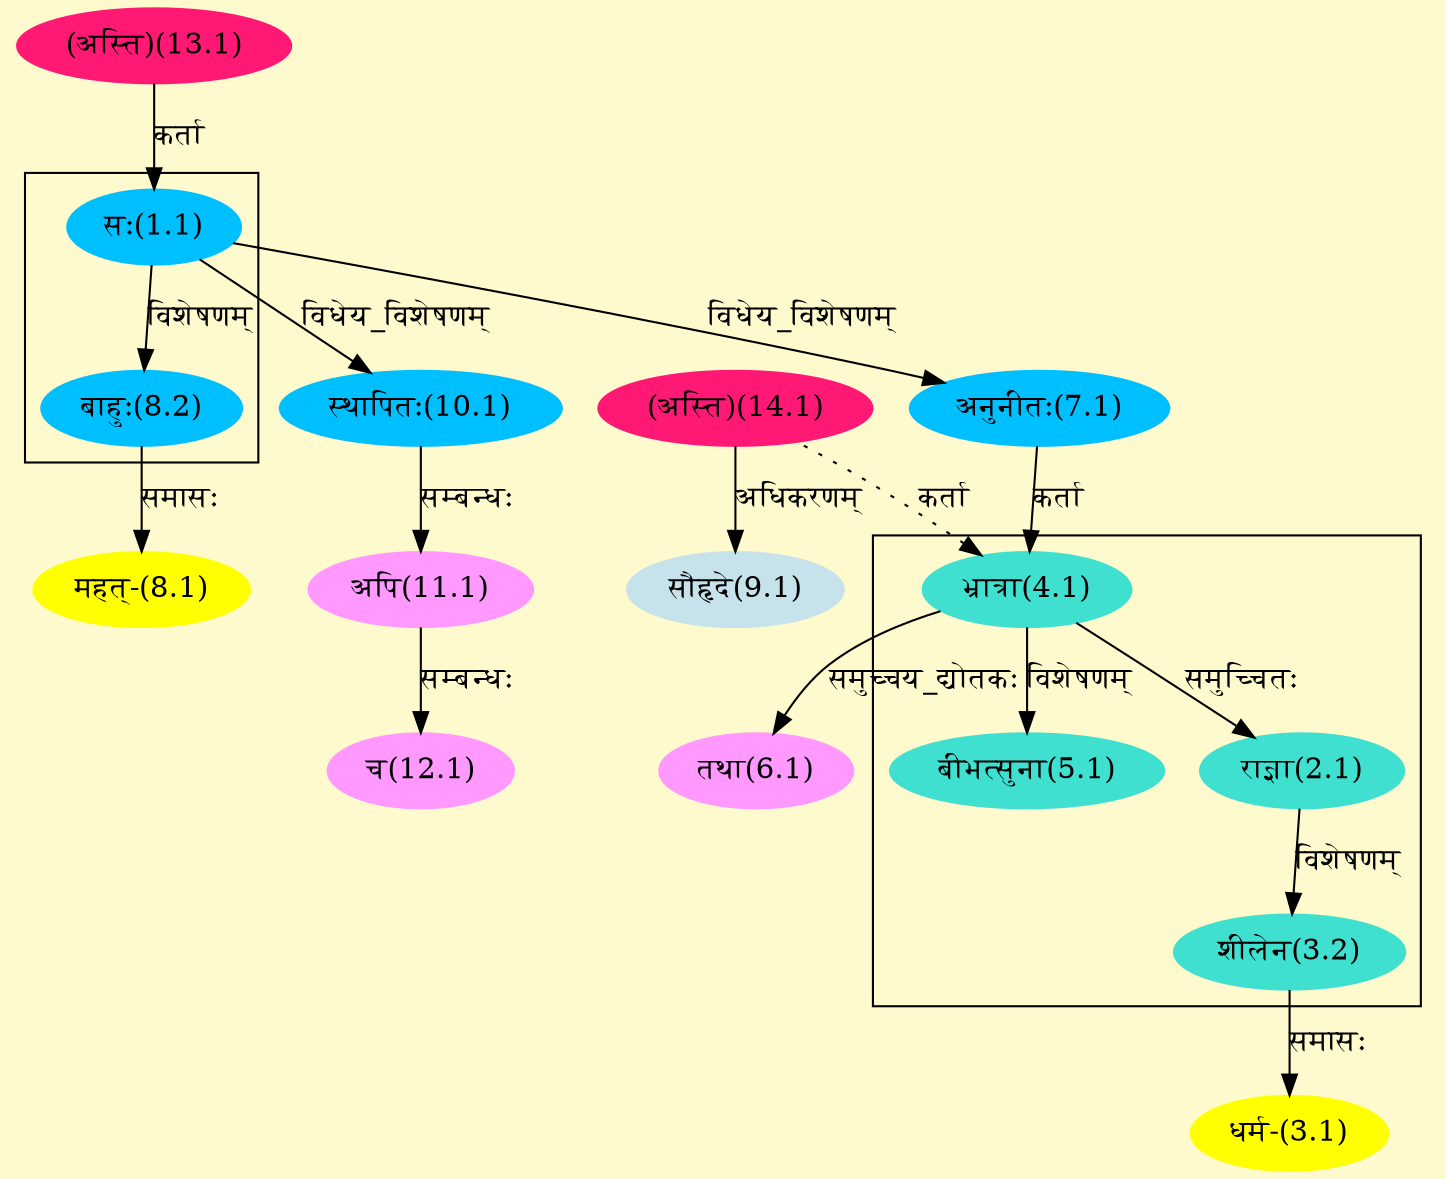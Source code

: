 digraph G{
rankdir=BT;
 compound=true;
 bgcolor="lemonchiffon1";

subgraph cluster_1{
Node2_1 [style=filled, color="#40E0D0" label = "राज्ञा(2.1)"]
Node4_1 [style=filled, color="#40E0D0" label = "भ्रात्रा(4.1)"]
Node3_2 [style=filled, color="#40E0D0" label = "शीलेन(3.2)"]
Node5_1 [style=filled, color="#40E0D0" label = "बीभत्सुना(5.1)"]

}

subgraph cluster_2{
Node8_2 [style=filled, color="#00BFFF" label = "बाहुः(8.2)"]
Node1_1 [style=filled, color="#00BFFF" label = "सः(1.1)"]

}
Node1_1 [style=filled, color="#00BFFF" label = "सः(1.1)"]
Node13_1 [style=filled, color="#FF1975" label = "(अस्ति)(13.1)"]
Node3_1 [style=filled, color="#FFFF00" label = "धर्म-(3.1)"]
Node3_2 [style=filled, color="#40E0D0" label = "शीलेन(3.2)"]
Node4_1 [style=filled, color="#40E0D0" label = "भ्रात्रा(4.1)"]
Node7_1 [style=filled, color="#00BFFF" label = "अनुनीतः(7.1)"]
Node14_1 [style=filled, color="#FF1975" label = "(अस्ति)(14.1)"]
Node6_1 [style=filled, color="#FF99FF" label = "तथा(6.1)"]
Node8_1 [style=filled, color="#FFFF00" label = "महत्-(8.1)"]
Node8_2 [style=filled, color="#00BFFF" label = "बाहुः(8.2)"]
Node9_1 [style=filled, color="#C6E2EB" label = "सौहृदे(9.1)"]
Node10_1 [style=filled, color="#00BFFF" label = "स्थापितः(10.1)"]
Node11_1 [style=filled, color="#FF99FF" label = "अपि(11.1)"]
Node12_1 [style=filled, color="#FF99FF" label = "च(12.1)"]
/* Start of Relations section */

Node1_1 -> Node13_1 [  label="कर्ता"  dir="back" ]
Node2_1 -> Node4_1 [  label="समुच्चितः"  dir="back" ]
Node3_1 -> Node3_2 [  label="समासः"  dir="back" ]
Node3_2 -> Node2_1 [  label="विशेषणम्"  dir="back" ]
Node4_1 -> Node7_1 [  label="कर्ता"  dir="back" ]
Node4_1 -> Node14_1 [ style=dotted label="कर्ता"  dir="back" ]
Node5_1 -> Node4_1 [  label="विशेषणम्"  dir="back" ]
Node6_1 -> Node4_1 [  label="समुच्चय_द्योतकः"  dir="back" ]
Node7_1 -> Node1_1 [  label="विधेय_विशेषणम्"  dir="back" ]
Node8_1 -> Node8_2 [  label="समासः"  dir="back" ]
Node8_2 -> Node1_1 [  label="विशेषणम्"  dir="back" ]
Node9_1 -> Node14_1 [  label="अधिकरणम्"  dir="back" ]
Node10_1 -> Node1_1 [  label="विधेय_विशेषणम्"  dir="back" ]
Node11_1 -> Node10_1 [  label="सम्बन्धः"  dir="back" ]
Node12_1 -> Node11_1 [  label="सम्बन्धः"  dir="back" ]
}
